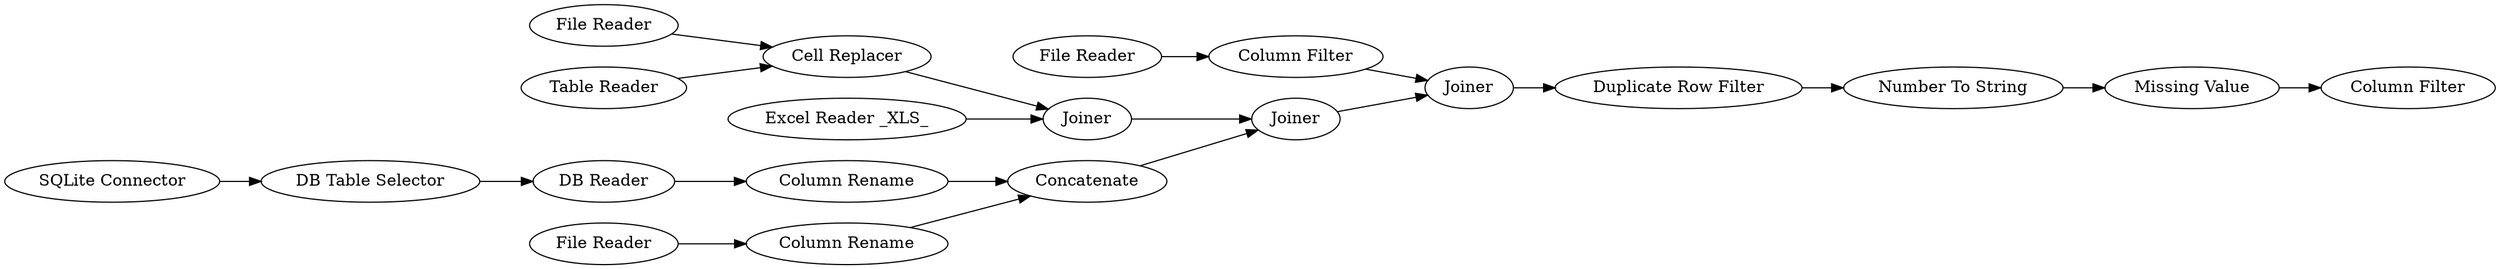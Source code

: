digraph {
	143 -> 145
	150 -> 143
	240 -> 3
	146 -> 249
	249 -> 250
	129 -> 144
	233 -> 152
	144 -> 145
	250 -> 240
	248 -> 247
	235 -> 129
	237 -> 156
	234 -> 129
	152 -> 146
	243 -> 144
	145 -> 146
	247 -> 150
	246 -> 248
	156 -> 143
	246 [label="SQLite Connector"]
	247 [label="DB Reader"]
	145 [label=Joiner]
	3 [label="Column Filter"]
	233 [label="File Reader"]
	237 [label="File Reader"]
	156 [label="Column Rename"]
	146 [label=Joiner]
	129 [label="Cell Replacer"]
	240 [label="Missing Value"]
	150 [label="Column Rename"]
	144 [label=Joiner]
	143 [label=Concatenate]
	243 [label="Excel Reader _XLS_"]
	250 [label="Number To String"]
	248 [label="DB Table Selector"]
	235 [label="File Reader"]
	249 [label="Duplicate Row Filter"]
	152 [label="Column Filter"]
	234 [label="Table Reader"]
	rankdir=LR
}
